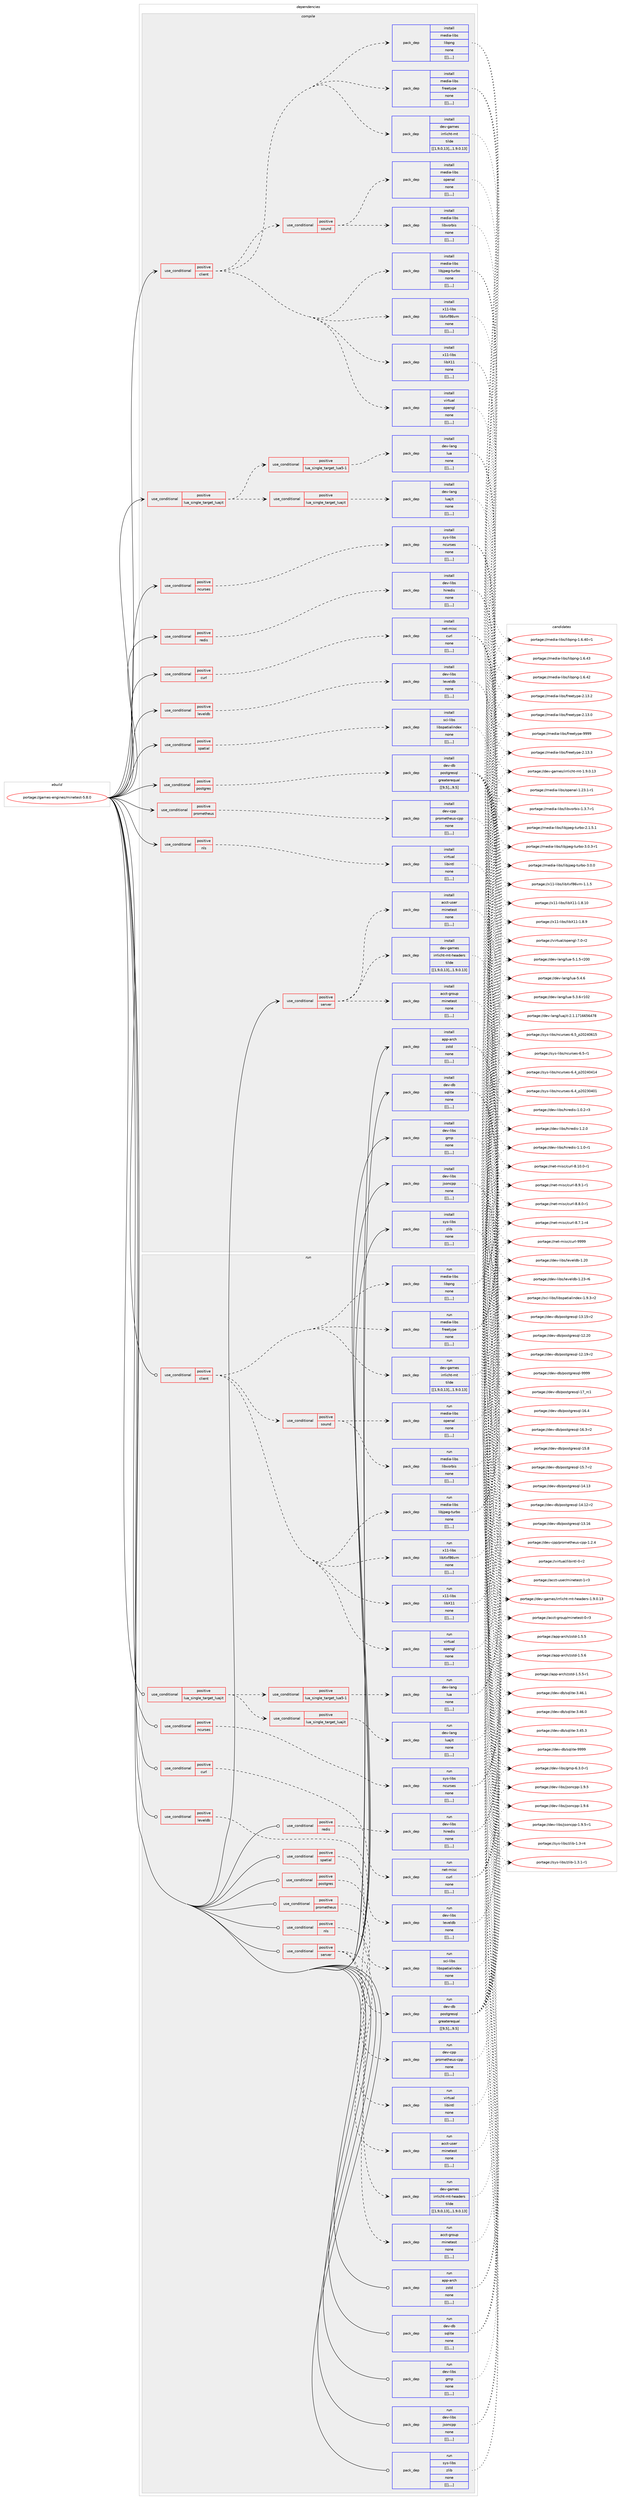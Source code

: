 digraph prolog {

# *************
# Graph options
# *************

newrank=true;
concentrate=true;
compound=true;
graph [rankdir=LR,fontname=Helvetica,fontsize=10,ranksep=1.5];#, ranksep=2.5, nodesep=0.2];
edge  [arrowhead=vee];
node  [fontname=Helvetica,fontsize=10];

# **********
# The ebuild
# **********

subgraph cluster_leftcol {
color=gray;
label=<<i>ebuild</i>>;
id [label="portage://games-engines/minetest-5.8.0", color=red, width=4, href="../games-engines/minetest-5.8.0.svg"];
}

# ****************
# The dependencies
# ****************

subgraph cluster_midcol {
color=gray;
label=<<i>dependencies</i>>;
subgraph cluster_compile {
fillcolor="#eeeeee";
style=filled;
label=<<i>compile</i>>;
subgraph cond65579 {
dependency232912 [label=<<TABLE BORDER="0" CELLBORDER="1" CELLSPACING="0" CELLPADDING="4"><TR><TD ROWSPAN="3" CELLPADDING="10">use_conditional</TD></TR><TR><TD>positive</TD></TR><TR><TD>client</TD></TR></TABLE>>, shape=none, color=red];
subgraph pack165848 {
dependency232913 [label=<<TABLE BORDER="0" CELLBORDER="1" CELLSPACING="0" CELLPADDING="4" WIDTH="220"><TR><TD ROWSPAN="6" CELLPADDING="30">pack_dep</TD></TR><TR><TD WIDTH="110">install</TD></TR><TR><TD>dev-games</TD></TR><TR><TD>irrlicht-mt</TD></TR><TR><TD>tilde</TD></TR><TR><TD>[[1,9,0,13],,,1.9.0.13]</TD></TR></TABLE>>, shape=none, color=blue];
}
dependency232912:e -> dependency232913:w [weight=20,style="dashed",arrowhead="vee"];
subgraph pack165849 {
dependency232914 [label=<<TABLE BORDER="0" CELLBORDER="1" CELLSPACING="0" CELLPADDING="4" WIDTH="220"><TR><TD ROWSPAN="6" CELLPADDING="30">pack_dep</TD></TR><TR><TD WIDTH="110">install</TD></TR><TR><TD>media-libs</TD></TR><TR><TD>freetype</TD></TR><TR><TD>none</TD></TR><TR><TD>[[],,,,]</TD></TR></TABLE>>, shape=none, color=blue];
}
dependency232912:e -> dependency232914:w [weight=20,style="dashed",arrowhead="vee"];
subgraph pack165850 {
dependency232915 [label=<<TABLE BORDER="0" CELLBORDER="1" CELLSPACING="0" CELLPADDING="4" WIDTH="220"><TR><TD ROWSPAN="6" CELLPADDING="30">pack_dep</TD></TR><TR><TD WIDTH="110">install</TD></TR><TR><TD>media-libs</TD></TR><TR><TD>libpng</TD></TR><TR><TD>none</TD></TR><TR><TD>[[],,,,]</TD></TR></TABLE>>, shape=none, color=blue];
}
dependency232912:e -> dependency232915:w [weight=20,style="dashed",arrowhead="vee"];
subgraph pack165851 {
dependency232916 [label=<<TABLE BORDER="0" CELLBORDER="1" CELLSPACING="0" CELLPADDING="4" WIDTH="220"><TR><TD ROWSPAN="6" CELLPADDING="30">pack_dep</TD></TR><TR><TD WIDTH="110">install</TD></TR><TR><TD>media-libs</TD></TR><TR><TD>libjpeg-turbo</TD></TR><TR><TD>none</TD></TR><TR><TD>[[],,,,]</TD></TR></TABLE>>, shape=none, color=blue];
}
dependency232912:e -> dependency232916:w [weight=20,style="dashed",arrowhead="vee"];
subgraph pack165852 {
dependency232917 [label=<<TABLE BORDER="0" CELLBORDER="1" CELLSPACING="0" CELLPADDING="4" WIDTH="220"><TR><TD ROWSPAN="6" CELLPADDING="30">pack_dep</TD></TR><TR><TD WIDTH="110">install</TD></TR><TR><TD>virtual</TD></TR><TR><TD>opengl</TD></TR><TR><TD>none</TD></TR><TR><TD>[[],,,,]</TD></TR></TABLE>>, shape=none, color=blue];
}
dependency232912:e -> dependency232917:w [weight=20,style="dashed",arrowhead="vee"];
subgraph pack165853 {
dependency232918 [label=<<TABLE BORDER="0" CELLBORDER="1" CELLSPACING="0" CELLPADDING="4" WIDTH="220"><TR><TD ROWSPAN="6" CELLPADDING="30">pack_dep</TD></TR><TR><TD WIDTH="110">install</TD></TR><TR><TD>x11-libs</TD></TR><TR><TD>libX11</TD></TR><TR><TD>none</TD></TR><TR><TD>[[],,,,]</TD></TR></TABLE>>, shape=none, color=blue];
}
dependency232912:e -> dependency232918:w [weight=20,style="dashed",arrowhead="vee"];
subgraph pack165854 {
dependency232919 [label=<<TABLE BORDER="0" CELLBORDER="1" CELLSPACING="0" CELLPADDING="4" WIDTH="220"><TR><TD ROWSPAN="6" CELLPADDING="30">pack_dep</TD></TR><TR><TD WIDTH="110">install</TD></TR><TR><TD>x11-libs</TD></TR><TR><TD>libXxf86vm</TD></TR><TR><TD>none</TD></TR><TR><TD>[[],,,,]</TD></TR></TABLE>>, shape=none, color=blue];
}
dependency232912:e -> dependency232919:w [weight=20,style="dashed",arrowhead="vee"];
subgraph cond65580 {
dependency232920 [label=<<TABLE BORDER="0" CELLBORDER="1" CELLSPACING="0" CELLPADDING="4"><TR><TD ROWSPAN="3" CELLPADDING="10">use_conditional</TD></TR><TR><TD>positive</TD></TR><TR><TD>sound</TD></TR></TABLE>>, shape=none, color=red];
subgraph pack165855 {
dependency232921 [label=<<TABLE BORDER="0" CELLBORDER="1" CELLSPACING="0" CELLPADDING="4" WIDTH="220"><TR><TD ROWSPAN="6" CELLPADDING="30">pack_dep</TD></TR><TR><TD WIDTH="110">install</TD></TR><TR><TD>media-libs</TD></TR><TR><TD>libvorbis</TD></TR><TR><TD>none</TD></TR><TR><TD>[[],,,,]</TD></TR></TABLE>>, shape=none, color=blue];
}
dependency232920:e -> dependency232921:w [weight=20,style="dashed",arrowhead="vee"];
subgraph pack165856 {
dependency232922 [label=<<TABLE BORDER="0" CELLBORDER="1" CELLSPACING="0" CELLPADDING="4" WIDTH="220"><TR><TD ROWSPAN="6" CELLPADDING="30">pack_dep</TD></TR><TR><TD WIDTH="110">install</TD></TR><TR><TD>media-libs</TD></TR><TR><TD>openal</TD></TR><TR><TD>none</TD></TR><TR><TD>[[],,,,]</TD></TR></TABLE>>, shape=none, color=blue];
}
dependency232920:e -> dependency232922:w [weight=20,style="dashed",arrowhead="vee"];
}
dependency232912:e -> dependency232920:w [weight=20,style="dashed",arrowhead="vee"];
}
id:e -> dependency232912:w [weight=20,style="solid",arrowhead="vee"];
subgraph cond65581 {
dependency232923 [label=<<TABLE BORDER="0" CELLBORDER="1" CELLSPACING="0" CELLPADDING="4"><TR><TD ROWSPAN="3" CELLPADDING="10">use_conditional</TD></TR><TR><TD>positive</TD></TR><TR><TD>curl</TD></TR></TABLE>>, shape=none, color=red];
subgraph pack165857 {
dependency232924 [label=<<TABLE BORDER="0" CELLBORDER="1" CELLSPACING="0" CELLPADDING="4" WIDTH="220"><TR><TD ROWSPAN="6" CELLPADDING="30">pack_dep</TD></TR><TR><TD WIDTH="110">install</TD></TR><TR><TD>net-misc</TD></TR><TR><TD>curl</TD></TR><TR><TD>none</TD></TR><TR><TD>[[],,,,]</TD></TR></TABLE>>, shape=none, color=blue];
}
dependency232923:e -> dependency232924:w [weight=20,style="dashed",arrowhead="vee"];
}
id:e -> dependency232923:w [weight=20,style="solid",arrowhead="vee"];
subgraph cond65582 {
dependency232925 [label=<<TABLE BORDER="0" CELLBORDER="1" CELLSPACING="0" CELLPADDING="4"><TR><TD ROWSPAN="3" CELLPADDING="10">use_conditional</TD></TR><TR><TD>positive</TD></TR><TR><TD>leveldb</TD></TR></TABLE>>, shape=none, color=red];
subgraph pack165858 {
dependency232926 [label=<<TABLE BORDER="0" CELLBORDER="1" CELLSPACING="0" CELLPADDING="4" WIDTH="220"><TR><TD ROWSPAN="6" CELLPADDING="30">pack_dep</TD></TR><TR><TD WIDTH="110">install</TD></TR><TR><TD>dev-libs</TD></TR><TR><TD>leveldb</TD></TR><TR><TD>none</TD></TR><TR><TD>[[],,,,]</TD></TR></TABLE>>, shape=none, color=blue];
}
dependency232925:e -> dependency232926:w [weight=20,style="dashed",arrowhead="vee"];
}
id:e -> dependency232925:w [weight=20,style="solid",arrowhead="vee"];
subgraph cond65583 {
dependency232927 [label=<<TABLE BORDER="0" CELLBORDER="1" CELLSPACING="0" CELLPADDING="4"><TR><TD ROWSPAN="3" CELLPADDING="10">use_conditional</TD></TR><TR><TD>positive</TD></TR><TR><TD>lua_single_target_luajit</TD></TR></TABLE>>, shape=none, color=red];
subgraph cond65584 {
dependency232928 [label=<<TABLE BORDER="0" CELLBORDER="1" CELLSPACING="0" CELLPADDING="4"><TR><TD ROWSPAN="3" CELLPADDING="10">use_conditional</TD></TR><TR><TD>positive</TD></TR><TR><TD>lua_single_target_luajit</TD></TR></TABLE>>, shape=none, color=red];
subgraph pack165859 {
dependency232929 [label=<<TABLE BORDER="0" CELLBORDER="1" CELLSPACING="0" CELLPADDING="4" WIDTH="220"><TR><TD ROWSPAN="6" CELLPADDING="30">pack_dep</TD></TR><TR><TD WIDTH="110">install</TD></TR><TR><TD>dev-lang</TD></TR><TR><TD>luajit</TD></TR><TR><TD>none</TD></TR><TR><TD>[[],,,,]</TD></TR></TABLE>>, shape=none, color=blue];
}
dependency232928:e -> dependency232929:w [weight=20,style="dashed",arrowhead="vee"];
}
dependency232927:e -> dependency232928:w [weight=20,style="dashed",arrowhead="vee"];
subgraph cond65585 {
dependency232930 [label=<<TABLE BORDER="0" CELLBORDER="1" CELLSPACING="0" CELLPADDING="4"><TR><TD ROWSPAN="3" CELLPADDING="10">use_conditional</TD></TR><TR><TD>positive</TD></TR><TR><TD>lua_single_target_lua5-1</TD></TR></TABLE>>, shape=none, color=red];
subgraph pack165860 {
dependency232931 [label=<<TABLE BORDER="0" CELLBORDER="1" CELLSPACING="0" CELLPADDING="4" WIDTH="220"><TR><TD ROWSPAN="6" CELLPADDING="30">pack_dep</TD></TR><TR><TD WIDTH="110">install</TD></TR><TR><TD>dev-lang</TD></TR><TR><TD>lua</TD></TR><TR><TD>none</TD></TR><TR><TD>[[],,,,]</TD></TR></TABLE>>, shape=none, color=blue];
}
dependency232930:e -> dependency232931:w [weight=20,style="dashed",arrowhead="vee"];
}
dependency232927:e -> dependency232930:w [weight=20,style="dashed",arrowhead="vee"];
}
id:e -> dependency232927:w [weight=20,style="solid",arrowhead="vee"];
subgraph cond65586 {
dependency232932 [label=<<TABLE BORDER="0" CELLBORDER="1" CELLSPACING="0" CELLPADDING="4"><TR><TD ROWSPAN="3" CELLPADDING="10">use_conditional</TD></TR><TR><TD>positive</TD></TR><TR><TD>ncurses</TD></TR></TABLE>>, shape=none, color=red];
subgraph pack165861 {
dependency232933 [label=<<TABLE BORDER="0" CELLBORDER="1" CELLSPACING="0" CELLPADDING="4" WIDTH="220"><TR><TD ROWSPAN="6" CELLPADDING="30">pack_dep</TD></TR><TR><TD WIDTH="110">install</TD></TR><TR><TD>sys-libs</TD></TR><TR><TD>ncurses</TD></TR><TR><TD>none</TD></TR><TR><TD>[[],,,,]</TD></TR></TABLE>>, shape=none, color=blue];
}
dependency232932:e -> dependency232933:w [weight=20,style="dashed",arrowhead="vee"];
}
id:e -> dependency232932:w [weight=20,style="solid",arrowhead="vee"];
subgraph cond65587 {
dependency232934 [label=<<TABLE BORDER="0" CELLBORDER="1" CELLSPACING="0" CELLPADDING="4"><TR><TD ROWSPAN="3" CELLPADDING="10">use_conditional</TD></TR><TR><TD>positive</TD></TR><TR><TD>nls</TD></TR></TABLE>>, shape=none, color=red];
subgraph pack165862 {
dependency232935 [label=<<TABLE BORDER="0" CELLBORDER="1" CELLSPACING="0" CELLPADDING="4" WIDTH="220"><TR><TD ROWSPAN="6" CELLPADDING="30">pack_dep</TD></TR><TR><TD WIDTH="110">install</TD></TR><TR><TD>virtual</TD></TR><TR><TD>libintl</TD></TR><TR><TD>none</TD></TR><TR><TD>[[],,,,]</TD></TR></TABLE>>, shape=none, color=blue];
}
dependency232934:e -> dependency232935:w [weight=20,style="dashed",arrowhead="vee"];
}
id:e -> dependency232934:w [weight=20,style="solid",arrowhead="vee"];
subgraph cond65588 {
dependency232936 [label=<<TABLE BORDER="0" CELLBORDER="1" CELLSPACING="0" CELLPADDING="4"><TR><TD ROWSPAN="3" CELLPADDING="10">use_conditional</TD></TR><TR><TD>positive</TD></TR><TR><TD>postgres</TD></TR></TABLE>>, shape=none, color=red];
subgraph pack165863 {
dependency232937 [label=<<TABLE BORDER="0" CELLBORDER="1" CELLSPACING="0" CELLPADDING="4" WIDTH="220"><TR><TD ROWSPAN="6" CELLPADDING="30">pack_dep</TD></TR><TR><TD WIDTH="110">install</TD></TR><TR><TD>dev-db</TD></TR><TR><TD>postgresql</TD></TR><TR><TD>greaterequal</TD></TR><TR><TD>[[9,5],,,9.5]</TD></TR></TABLE>>, shape=none, color=blue];
}
dependency232936:e -> dependency232937:w [weight=20,style="dashed",arrowhead="vee"];
}
id:e -> dependency232936:w [weight=20,style="solid",arrowhead="vee"];
subgraph cond65589 {
dependency232938 [label=<<TABLE BORDER="0" CELLBORDER="1" CELLSPACING="0" CELLPADDING="4"><TR><TD ROWSPAN="3" CELLPADDING="10">use_conditional</TD></TR><TR><TD>positive</TD></TR><TR><TD>prometheus</TD></TR></TABLE>>, shape=none, color=red];
subgraph pack165864 {
dependency232939 [label=<<TABLE BORDER="0" CELLBORDER="1" CELLSPACING="0" CELLPADDING="4" WIDTH="220"><TR><TD ROWSPAN="6" CELLPADDING="30">pack_dep</TD></TR><TR><TD WIDTH="110">install</TD></TR><TR><TD>dev-cpp</TD></TR><TR><TD>prometheus-cpp</TD></TR><TR><TD>none</TD></TR><TR><TD>[[],,,,]</TD></TR></TABLE>>, shape=none, color=blue];
}
dependency232938:e -> dependency232939:w [weight=20,style="dashed",arrowhead="vee"];
}
id:e -> dependency232938:w [weight=20,style="solid",arrowhead="vee"];
subgraph cond65590 {
dependency232940 [label=<<TABLE BORDER="0" CELLBORDER="1" CELLSPACING="0" CELLPADDING="4"><TR><TD ROWSPAN="3" CELLPADDING="10">use_conditional</TD></TR><TR><TD>positive</TD></TR><TR><TD>redis</TD></TR></TABLE>>, shape=none, color=red];
subgraph pack165865 {
dependency232941 [label=<<TABLE BORDER="0" CELLBORDER="1" CELLSPACING="0" CELLPADDING="4" WIDTH="220"><TR><TD ROWSPAN="6" CELLPADDING="30">pack_dep</TD></TR><TR><TD WIDTH="110">install</TD></TR><TR><TD>dev-libs</TD></TR><TR><TD>hiredis</TD></TR><TR><TD>none</TD></TR><TR><TD>[[],,,,]</TD></TR></TABLE>>, shape=none, color=blue];
}
dependency232940:e -> dependency232941:w [weight=20,style="dashed",arrowhead="vee"];
}
id:e -> dependency232940:w [weight=20,style="solid",arrowhead="vee"];
subgraph cond65591 {
dependency232942 [label=<<TABLE BORDER="0" CELLBORDER="1" CELLSPACING="0" CELLPADDING="4"><TR><TD ROWSPAN="3" CELLPADDING="10">use_conditional</TD></TR><TR><TD>positive</TD></TR><TR><TD>server</TD></TR></TABLE>>, shape=none, color=red];
subgraph pack165866 {
dependency232943 [label=<<TABLE BORDER="0" CELLBORDER="1" CELLSPACING="0" CELLPADDING="4" WIDTH="220"><TR><TD ROWSPAN="6" CELLPADDING="30">pack_dep</TD></TR><TR><TD WIDTH="110">install</TD></TR><TR><TD>acct-group</TD></TR><TR><TD>minetest</TD></TR><TR><TD>none</TD></TR><TR><TD>[[],,,,]</TD></TR></TABLE>>, shape=none, color=blue];
}
dependency232942:e -> dependency232943:w [weight=20,style="dashed",arrowhead="vee"];
subgraph pack165867 {
dependency232944 [label=<<TABLE BORDER="0" CELLBORDER="1" CELLSPACING="0" CELLPADDING="4" WIDTH="220"><TR><TD ROWSPAN="6" CELLPADDING="30">pack_dep</TD></TR><TR><TD WIDTH="110">install</TD></TR><TR><TD>acct-user</TD></TR><TR><TD>minetest</TD></TR><TR><TD>none</TD></TR><TR><TD>[[],,,,]</TD></TR></TABLE>>, shape=none, color=blue];
}
dependency232942:e -> dependency232944:w [weight=20,style="dashed",arrowhead="vee"];
subgraph pack165868 {
dependency232945 [label=<<TABLE BORDER="0" CELLBORDER="1" CELLSPACING="0" CELLPADDING="4" WIDTH="220"><TR><TD ROWSPAN="6" CELLPADDING="30">pack_dep</TD></TR><TR><TD WIDTH="110">install</TD></TR><TR><TD>dev-games</TD></TR><TR><TD>irrlicht-mt-headers</TD></TR><TR><TD>tilde</TD></TR><TR><TD>[[1,9,0,13],,,1.9.0.13]</TD></TR></TABLE>>, shape=none, color=blue];
}
dependency232942:e -> dependency232945:w [weight=20,style="dashed",arrowhead="vee"];
}
id:e -> dependency232942:w [weight=20,style="solid",arrowhead="vee"];
subgraph cond65592 {
dependency232946 [label=<<TABLE BORDER="0" CELLBORDER="1" CELLSPACING="0" CELLPADDING="4"><TR><TD ROWSPAN="3" CELLPADDING="10">use_conditional</TD></TR><TR><TD>positive</TD></TR><TR><TD>spatial</TD></TR></TABLE>>, shape=none, color=red];
subgraph pack165869 {
dependency232947 [label=<<TABLE BORDER="0" CELLBORDER="1" CELLSPACING="0" CELLPADDING="4" WIDTH="220"><TR><TD ROWSPAN="6" CELLPADDING="30">pack_dep</TD></TR><TR><TD WIDTH="110">install</TD></TR><TR><TD>sci-libs</TD></TR><TR><TD>libspatialindex</TD></TR><TR><TD>none</TD></TR><TR><TD>[[],,,,]</TD></TR></TABLE>>, shape=none, color=blue];
}
dependency232946:e -> dependency232947:w [weight=20,style="dashed",arrowhead="vee"];
}
id:e -> dependency232946:w [weight=20,style="solid",arrowhead="vee"];
subgraph pack165870 {
dependency232948 [label=<<TABLE BORDER="0" CELLBORDER="1" CELLSPACING="0" CELLPADDING="4" WIDTH="220"><TR><TD ROWSPAN="6" CELLPADDING="30">pack_dep</TD></TR><TR><TD WIDTH="110">install</TD></TR><TR><TD>app-arch</TD></TR><TR><TD>zstd</TD></TR><TR><TD>none</TD></TR><TR><TD>[[],,,,]</TD></TR></TABLE>>, shape=none, color=blue];
}
id:e -> dependency232948:w [weight=20,style="solid",arrowhead="vee"];
subgraph pack165871 {
dependency232949 [label=<<TABLE BORDER="0" CELLBORDER="1" CELLSPACING="0" CELLPADDING="4" WIDTH="220"><TR><TD ROWSPAN="6" CELLPADDING="30">pack_dep</TD></TR><TR><TD WIDTH="110">install</TD></TR><TR><TD>dev-db</TD></TR><TR><TD>sqlite</TD></TR><TR><TD>none</TD></TR><TR><TD>[[],,,,]</TD></TR></TABLE>>, shape=none, color=blue];
}
id:e -> dependency232949:w [weight=20,style="solid",arrowhead="vee"];
subgraph pack165872 {
dependency232950 [label=<<TABLE BORDER="0" CELLBORDER="1" CELLSPACING="0" CELLPADDING="4" WIDTH="220"><TR><TD ROWSPAN="6" CELLPADDING="30">pack_dep</TD></TR><TR><TD WIDTH="110">install</TD></TR><TR><TD>dev-libs</TD></TR><TR><TD>gmp</TD></TR><TR><TD>none</TD></TR><TR><TD>[[],,,,]</TD></TR></TABLE>>, shape=none, color=blue];
}
id:e -> dependency232950:w [weight=20,style="solid",arrowhead="vee"];
subgraph pack165873 {
dependency232951 [label=<<TABLE BORDER="0" CELLBORDER="1" CELLSPACING="0" CELLPADDING="4" WIDTH="220"><TR><TD ROWSPAN="6" CELLPADDING="30">pack_dep</TD></TR><TR><TD WIDTH="110">install</TD></TR><TR><TD>dev-libs</TD></TR><TR><TD>jsoncpp</TD></TR><TR><TD>none</TD></TR><TR><TD>[[],,,,]</TD></TR></TABLE>>, shape=none, color=blue];
}
id:e -> dependency232951:w [weight=20,style="solid",arrowhead="vee"];
subgraph pack165874 {
dependency232952 [label=<<TABLE BORDER="0" CELLBORDER="1" CELLSPACING="0" CELLPADDING="4" WIDTH="220"><TR><TD ROWSPAN="6" CELLPADDING="30">pack_dep</TD></TR><TR><TD WIDTH="110">install</TD></TR><TR><TD>sys-libs</TD></TR><TR><TD>zlib</TD></TR><TR><TD>none</TD></TR><TR><TD>[[],,,,]</TD></TR></TABLE>>, shape=none, color=blue];
}
id:e -> dependency232952:w [weight=20,style="solid",arrowhead="vee"];
}
subgraph cluster_compileandrun {
fillcolor="#eeeeee";
style=filled;
label=<<i>compile and run</i>>;
}
subgraph cluster_run {
fillcolor="#eeeeee";
style=filled;
label=<<i>run</i>>;
subgraph cond65593 {
dependency232953 [label=<<TABLE BORDER="0" CELLBORDER="1" CELLSPACING="0" CELLPADDING="4"><TR><TD ROWSPAN="3" CELLPADDING="10">use_conditional</TD></TR><TR><TD>positive</TD></TR><TR><TD>client</TD></TR></TABLE>>, shape=none, color=red];
subgraph pack165875 {
dependency232954 [label=<<TABLE BORDER="0" CELLBORDER="1" CELLSPACING="0" CELLPADDING="4" WIDTH="220"><TR><TD ROWSPAN="6" CELLPADDING="30">pack_dep</TD></TR><TR><TD WIDTH="110">run</TD></TR><TR><TD>dev-games</TD></TR><TR><TD>irrlicht-mt</TD></TR><TR><TD>tilde</TD></TR><TR><TD>[[1,9,0,13],,,1.9.0.13]</TD></TR></TABLE>>, shape=none, color=blue];
}
dependency232953:e -> dependency232954:w [weight=20,style="dashed",arrowhead="vee"];
subgraph pack165876 {
dependency232955 [label=<<TABLE BORDER="0" CELLBORDER="1" CELLSPACING="0" CELLPADDING="4" WIDTH="220"><TR><TD ROWSPAN="6" CELLPADDING="30">pack_dep</TD></TR><TR><TD WIDTH="110">run</TD></TR><TR><TD>media-libs</TD></TR><TR><TD>freetype</TD></TR><TR><TD>none</TD></TR><TR><TD>[[],,,,]</TD></TR></TABLE>>, shape=none, color=blue];
}
dependency232953:e -> dependency232955:w [weight=20,style="dashed",arrowhead="vee"];
subgraph pack165877 {
dependency232956 [label=<<TABLE BORDER="0" CELLBORDER="1" CELLSPACING="0" CELLPADDING="4" WIDTH="220"><TR><TD ROWSPAN="6" CELLPADDING="30">pack_dep</TD></TR><TR><TD WIDTH="110">run</TD></TR><TR><TD>media-libs</TD></TR><TR><TD>libpng</TD></TR><TR><TD>none</TD></TR><TR><TD>[[],,,,]</TD></TR></TABLE>>, shape=none, color=blue];
}
dependency232953:e -> dependency232956:w [weight=20,style="dashed",arrowhead="vee"];
subgraph pack165878 {
dependency232957 [label=<<TABLE BORDER="0" CELLBORDER="1" CELLSPACING="0" CELLPADDING="4" WIDTH="220"><TR><TD ROWSPAN="6" CELLPADDING="30">pack_dep</TD></TR><TR><TD WIDTH="110">run</TD></TR><TR><TD>media-libs</TD></TR><TR><TD>libjpeg-turbo</TD></TR><TR><TD>none</TD></TR><TR><TD>[[],,,,]</TD></TR></TABLE>>, shape=none, color=blue];
}
dependency232953:e -> dependency232957:w [weight=20,style="dashed",arrowhead="vee"];
subgraph pack165879 {
dependency232958 [label=<<TABLE BORDER="0" CELLBORDER="1" CELLSPACING="0" CELLPADDING="4" WIDTH="220"><TR><TD ROWSPAN="6" CELLPADDING="30">pack_dep</TD></TR><TR><TD WIDTH="110">run</TD></TR><TR><TD>virtual</TD></TR><TR><TD>opengl</TD></TR><TR><TD>none</TD></TR><TR><TD>[[],,,,]</TD></TR></TABLE>>, shape=none, color=blue];
}
dependency232953:e -> dependency232958:w [weight=20,style="dashed",arrowhead="vee"];
subgraph pack165880 {
dependency232959 [label=<<TABLE BORDER="0" CELLBORDER="1" CELLSPACING="0" CELLPADDING="4" WIDTH="220"><TR><TD ROWSPAN="6" CELLPADDING="30">pack_dep</TD></TR><TR><TD WIDTH="110">run</TD></TR><TR><TD>x11-libs</TD></TR><TR><TD>libX11</TD></TR><TR><TD>none</TD></TR><TR><TD>[[],,,,]</TD></TR></TABLE>>, shape=none, color=blue];
}
dependency232953:e -> dependency232959:w [weight=20,style="dashed",arrowhead="vee"];
subgraph pack165881 {
dependency232960 [label=<<TABLE BORDER="0" CELLBORDER="1" CELLSPACING="0" CELLPADDING="4" WIDTH="220"><TR><TD ROWSPAN="6" CELLPADDING="30">pack_dep</TD></TR><TR><TD WIDTH="110">run</TD></TR><TR><TD>x11-libs</TD></TR><TR><TD>libXxf86vm</TD></TR><TR><TD>none</TD></TR><TR><TD>[[],,,,]</TD></TR></TABLE>>, shape=none, color=blue];
}
dependency232953:e -> dependency232960:w [weight=20,style="dashed",arrowhead="vee"];
subgraph cond65594 {
dependency232961 [label=<<TABLE BORDER="0" CELLBORDER="1" CELLSPACING="0" CELLPADDING="4"><TR><TD ROWSPAN="3" CELLPADDING="10">use_conditional</TD></TR><TR><TD>positive</TD></TR><TR><TD>sound</TD></TR></TABLE>>, shape=none, color=red];
subgraph pack165882 {
dependency232962 [label=<<TABLE BORDER="0" CELLBORDER="1" CELLSPACING="0" CELLPADDING="4" WIDTH="220"><TR><TD ROWSPAN="6" CELLPADDING="30">pack_dep</TD></TR><TR><TD WIDTH="110">run</TD></TR><TR><TD>media-libs</TD></TR><TR><TD>libvorbis</TD></TR><TR><TD>none</TD></TR><TR><TD>[[],,,,]</TD></TR></TABLE>>, shape=none, color=blue];
}
dependency232961:e -> dependency232962:w [weight=20,style="dashed",arrowhead="vee"];
subgraph pack165883 {
dependency232963 [label=<<TABLE BORDER="0" CELLBORDER="1" CELLSPACING="0" CELLPADDING="4" WIDTH="220"><TR><TD ROWSPAN="6" CELLPADDING="30">pack_dep</TD></TR><TR><TD WIDTH="110">run</TD></TR><TR><TD>media-libs</TD></TR><TR><TD>openal</TD></TR><TR><TD>none</TD></TR><TR><TD>[[],,,,]</TD></TR></TABLE>>, shape=none, color=blue];
}
dependency232961:e -> dependency232963:w [weight=20,style="dashed",arrowhead="vee"];
}
dependency232953:e -> dependency232961:w [weight=20,style="dashed",arrowhead="vee"];
}
id:e -> dependency232953:w [weight=20,style="solid",arrowhead="odot"];
subgraph cond65595 {
dependency232964 [label=<<TABLE BORDER="0" CELLBORDER="1" CELLSPACING="0" CELLPADDING="4"><TR><TD ROWSPAN="3" CELLPADDING="10">use_conditional</TD></TR><TR><TD>positive</TD></TR><TR><TD>curl</TD></TR></TABLE>>, shape=none, color=red];
subgraph pack165884 {
dependency232965 [label=<<TABLE BORDER="0" CELLBORDER="1" CELLSPACING="0" CELLPADDING="4" WIDTH="220"><TR><TD ROWSPAN="6" CELLPADDING="30">pack_dep</TD></TR><TR><TD WIDTH="110">run</TD></TR><TR><TD>net-misc</TD></TR><TR><TD>curl</TD></TR><TR><TD>none</TD></TR><TR><TD>[[],,,,]</TD></TR></TABLE>>, shape=none, color=blue];
}
dependency232964:e -> dependency232965:w [weight=20,style="dashed",arrowhead="vee"];
}
id:e -> dependency232964:w [weight=20,style="solid",arrowhead="odot"];
subgraph cond65596 {
dependency232966 [label=<<TABLE BORDER="0" CELLBORDER="1" CELLSPACING="0" CELLPADDING="4"><TR><TD ROWSPAN="3" CELLPADDING="10">use_conditional</TD></TR><TR><TD>positive</TD></TR><TR><TD>leveldb</TD></TR></TABLE>>, shape=none, color=red];
subgraph pack165885 {
dependency232967 [label=<<TABLE BORDER="0" CELLBORDER="1" CELLSPACING="0" CELLPADDING="4" WIDTH="220"><TR><TD ROWSPAN="6" CELLPADDING="30">pack_dep</TD></TR><TR><TD WIDTH="110">run</TD></TR><TR><TD>dev-libs</TD></TR><TR><TD>leveldb</TD></TR><TR><TD>none</TD></TR><TR><TD>[[],,,,]</TD></TR></TABLE>>, shape=none, color=blue];
}
dependency232966:e -> dependency232967:w [weight=20,style="dashed",arrowhead="vee"];
}
id:e -> dependency232966:w [weight=20,style="solid",arrowhead="odot"];
subgraph cond65597 {
dependency232968 [label=<<TABLE BORDER="0" CELLBORDER="1" CELLSPACING="0" CELLPADDING="4"><TR><TD ROWSPAN="3" CELLPADDING="10">use_conditional</TD></TR><TR><TD>positive</TD></TR><TR><TD>lua_single_target_luajit</TD></TR></TABLE>>, shape=none, color=red];
subgraph cond65598 {
dependency232969 [label=<<TABLE BORDER="0" CELLBORDER="1" CELLSPACING="0" CELLPADDING="4"><TR><TD ROWSPAN="3" CELLPADDING="10">use_conditional</TD></TR><TR><TD>positive</TD></TR><TR><TD>lua_single_target_luajit</TD></TR></TABLE>>, shape=none, color=red];
subgraph pack165886 {
dependency232970 [label=<<TABLE BORDER="0" CELLBORDER="1" CELLSPACING="0" CELLPADDING="4" WIDTH="220"><TR><TD ROWSPAN="6" CELLPADDING="30">pack_dep</TD></TR><TR><TD WIDTH="110">run</TD></TR><TR><TD>dev-lang</TD></TR><TR><TD>luajit</TD></TR><TR><TD>none</TD></TR><TR><TD>[[],,,,]</TD></TR></TABLE>>, shape=none, color=blue];
}
dependency232969:e -> dependency232970:w [weight=20,style="dashed",arrowhead="vee"];
}
dependency232968:e -> dependency232969:w [weight=20,style="dashed",arrowhead="vee"];
subgraph cond65599 {
dependency232971 [label=<<TABLE BORDER="0" CELLBORDER="1" CELLSPACING="0" CELLPADDING="4"><TR><TD ROWSPAN="3" CELLPADDING="10">use_conditional</TD></TR><TR><TD>positive</TD></TR><TR><TD>lua_single_target_lua5-1</TD></TR></TABLE>>, shape=none, color=red];
subgraph pack165887 {
dependency232972 [label=<<TABLE BORDER="0" CELLBORDER="1" CELLSPACING="0" CELLPADDING="4" WIDTH="220"><TR><TD ROWSPAN="6" CELLPADDING="30">pack_dep</TD></TR><TR><TD WIDTH="110">run</TD></TR><TR><TD>dev-lang</TD></TR><TR><TD>lua</TD></TR><TR><TD>none</TD></TR><TR><TD>[[],,,,]</TD></TR></TABLE>>, shape=none, color=blue];
}
dependency232971:e -> dependency232972:w [weight=20,style="dashed",arrowhead="vee"];
}
dependency232968:e -> dependency232971:w [weight=20,style="dashed",arrowhead="vee"];
}
id:e -> dependency232968:w [weight=20,style="solid",arrowhead="odot"];
subgraph cond65600 {
dependency232973 [label=<<TABLE BORDER="0" CELLBORDER="1" CELLSPACING="0" CELLPADDING="4"><TR><TD ROWSPAN="3" CELLPADDING="10">use_conditional</TD></TR><TR><TD>positive</TD></TR><TR><TD>ncurses</TD></TR></TABLE>>, shape=none, color=red];
subgraph pack165888 {
dependency232974 [label=<<TABLE BORDER="0" CELLBORDER="1" CELLSPACING="0" CELLPADDING="4" WIDTH="220"><TR><TD ROWSPAN="6" CELLPADDING="30">pack_dep</TD></TR><TR><TD WIDTH="110">run</TD></TR><TR><TD>sys-libs</TD></TR><TR><TD>ncurses</TD></TR><TR><TD>none</TD></TR><TR><TD>[[],,,,]</TD></TR></TABLE>>, shape=none, color=blue];
}
dependency232973:e -> dependency232974:w [weight=20,style="dashed",arrowhead="vee"];
}
id:e -> dependency232973:w [weight=20,style="solid",arrowhead="odot"];
subgraph cond65601 {
dependency232975 [label=<<TABLE BORDER="0" CELLBORDER="1" CELLSPACING="0" CELLPADDING="4"><TR><TD ROWSPAN="3" CELLPADDING="10">use_conditional</TD></TR><TR><TD>positive</TD></TR><TR><TD>nls</TD></TR></TABLE>>, shape=none, color=red];
subgraph pack165889 {
dependency232976 [label=<<TABLE BORDER="0" CELLBORDER="1" CELLSPACING="0" CELLPADDING="4" WIDTH="220"><TR><TD ROWSPAN="6" CELLPADDING="30">pack_dep</TD></TR><TR><TD WIDTH="110">run</TD></TR><TR><TD>virtual</TD></TR><TR><TD>libintl</TD></TR><TR><TD>none</TD></TR><TR><TD>[[],,,,]</TD></TR></TABLE>>, shape=none, color=blue];
}
dependency232975:e -> dependency232976:w [weight=20,style="dashed",arrowhead="vee"];
}
id:e -> dependency232975:w [weight=20,style="solid",arrowhead="odot"];
subgraph cond65602 {
dependency232977 [label=<<TABLE BORDER="0" CELLBORDER="1" CELLSPACING="0" CELLPADDING="4"><TR><TD ROWSPAN="3" CELLPADDING="10">use_conditional</TD></TR><TR><TD>positive</TD></TR><TR><TD>postgres</TD></TR></TABLE>>, shape=none, color=red];
subgraph pack165890 {
dependency232978 [label=<<TABLE BORDER="0" CELLBORDER="1" CELLSPACING="0" CELLPADDING="4" WIDTH="220"><TR><TD ROWSPAN="6" CELLPADDING="30">pack_dep</TD></TR><TR><TD WIDTH="110">run</TD></TR><TR><TD>dev-db</TD></TR><TR><TD>postgresql</TD></TR><TR><TD>greaterequal</TD></TR><TR><TD>[[9,5],,,9.5]</TD></TR></TABLE>>, shape=none, color=blue];
}
dependency232977:e -> dependency232978:w [weight=20,style="dashed",arrowhead="vee"];
}
id:e -> dependency232977:w [weight=20,style="solid",arrowhead="odot"];
subgraph cond65603 {
dependency232979 [label=<<TABLE BORDER="0" CELLBORDER="1" CELLSPACING="0" CELLPADDING="4"><TR><TD ROWSPAN="3" CELLPADDING="10">use_conditional</TD></TR><TR><TD>positive</TD></TR><TR><TD>prometheus</TD></TR></TABLE>>, shape=none, color=red];
subgraph pack165891 {
dependency232980 [label=<<TABLE BORDER="0" CELLBORDER="1" CELLSPACING="0" CELLPADDING="4" WIDTH="220"><TR><TD ROWSPAN="6" CELLPADDING="30">pack_dep</TD></TR><TR><TD WIDTH="110">run</TD></TR><TR><TD>dev-cpp</TD></TR><TR><TD>prometheus-cpp</TD></TR><TR><TD>none</TD></TR><TR><TD>[[],,,,]</TD></TR></TABLE>>, shape=none, color=blue];
}
dependency232979:e -> dependency232980:w [weight=20,style="dashed",arrowhead="vee"];
}
id:e -> dependency232979:w [weight=20,style="solid",arrowhead="odot"];
subgraph cond65604 {
dependency232981 [label=<<TABLE BORDER="0" CELLBORDER="1" CELLSPACING="0" CELLPADDING="4"><TR><TD ROWSPAN="3" CELLPADDING="10">use_conditional</TD></TR><TR><TD>positive</TD></TR><TR><TD>redis</TD></TR></TABLE>>, shape=none, color=red];
subgraph pack165892 {
dependency232982 [label=<<TABLE BORDER="0" CELLBORDER="1" CELLSPACING="0" CELLPADDING="4" WIDTH="220"><TR><TD ROWSPAN="6" CELLPADDING="30">pack_dep</TD></TR><TR><TD WIDTH="110">run</TD></TR><TR><TD>dev-libs</TD></TR><TR><TD>hiredis</TD></TR><TR><TD>none</TD></TR><TR><TD>[[],,,,]</TD></TR></TABLE>>, shape=none, color=blue];
}
dependency232981:e -> dependency232982:w [weight=20,style="dashed",arrowhead="vee"];
}
id:e -> dependency232981:w [weight=20,style="solid",arrowhead="odot"];
subgraph cond65605 {
dependency232983 [label=<<TABLE BORDER="0" CELLBORDER="1" CELLSPACING="0" CELLPADDING="4"><TR><TD ROWSPAN="3" CELLPADDING="10">use_conditional</TD></TR><TR><TD>positive</TD></TR><TR><TD>server</TD></TR></TABLE>>, shape=none, color=red];
subgraph pack165893 {
dependency232984 [label=<<TABLE BORDER="0" CELLBORDER="1" CELLSPACING="0" CELLPADDING="4" WIDTH="220"><TR><TD ROWSPAN="6" CELLPADDING="30">pack_dep</TD></TR><TR><TD WIDTH="110">run</TD></TR><TR><TD>acct-group</TD></TR><TR><TD>minetest</TD></TR><TR><TD>none</TD></TR><TR><TD>[[],,,,]</TD></TR></TABLE>>, shape=none, color=blue];
}
dependency232983:e -> dependency232984:w [weight=20,style="dashed",arrowhead="vee"];
subgraph pack165894 {
dependency232985 [label=<<TABLE BORDER="0" CELLBORDER="1" CELLSPACING="0" CELLPADDING="4" WIDTH="220"><TR><TD ROWSPAN="6" CELLPADDING="30">pack_dep</TD></TR><TR><TD WIDTH="110">run</TD></TR><TR><TD>acct-user</TD></TR><TR><TD>minetest</TD></TR><TR><TD>none</TD></TR><TR><TD>[[],,,,]</TD></TR></TABLE>>, shape=none, color=blue];
}
dependency232983:e -> dependency232985:w [weight=20,style="dashed",arrowhead="vee"];
subgraph pack165895 {
dependency232986 [label=<<TABLE BORDER="0" CELLBORDER="1" CELLSPACING="0" CELLPADDING="4" WIDTH="220"><TR><TD ROWSPAN="6" CELLPADDING="30">pack_dep</TD></TR><TR><TD WIDTH="110">run</TD></TR><TR><TD>dev-games</TD></TR><TR><TD>irrlicht-mt-headers</TD></TR><TR><TD>tilde</TD></TR><TR><TD>[[1,9,0,13],,,1.9.0.13]</TD></TR></TABLE>>, shape=none, color=blue];
}
dependency232983:e -> dependency232986:w [weight=20,style="dashed",arrowhead="vee"];
}
id:e -> dependency232983:w [weight=20,style="solid",arrowhead="odot"];
subgraph cond65606 {
dependency232987 [label=<<TABLE BORDER="0" CELLBORDER="1" CELLSPACING="0" CELLPADDING="4"><TR><TD ROWSPAN="3" CELLPADDING="10">use_conditional</TD></TR><TR><TD>positive</TD></TR><TR><TD>spatial</TD></TR></TABLE>>, shape=none, color=red];
subgraph pack165896 {
dependency232988 [label=<<TABLE BORDER="0" CELLBORDER="1" CELLSPACING="0" CELLPADDING="4" WIDTH="220"><TR><TD ROWSPAN="6" CELLPADDING="30">pack_dep</TD></TR><TR><TD WIDTH="110">run</TD></TR><TR><TD>sci-libs</TD></TR><TR><TD>libspatialindex</TD></TR><TR><TD>none</TD></TR><TR><TD>[[],,,,]</TD></TR></TABLE>>, shape=none, color=blue];
}
dependency232987:e -> dependency232988:w [weight=20,style="dashed",arrowhead="vee"];
}
id:e -> dependency232987:w [weight=20,style="solid",arrowhead="odot"];
subgraph pack165897 {
dependency232989 [label=<<TABLE BORDER="0" CELLBORDER="1" CELLSPACING="0" CELLPADDING="4" WIDTH="220"><TR><TD ROWSPAN="6" CELLPADDING="30">pack_dep</TD></TR><TR><TD WIDTH="110">run</TD></TR><TR><TD>app-arch</TD></TR><TR><TD>zstd</TD></TR><TR><TD>none</TD></TR><TR><TD>[[],,,,]</TD></TR></TABLE>>, shape=none, color=blue];
}
id:e -> dependency232989:w [weight=20,style="solid",arrowhead="odot"];
subgraph pack165898 {
dependency232990 [label=<<TABLE BORDER="0" CELLBORDER="1" CELLSPACING="0" CELLPADDING="4" WIDTH="220"><TR><TD ROWSPAN="6" CELLPADDING="30">pack_dep</TD></TR><TR><TD WIDTH="110">run</TD></TR><TR><TD>dev-db</TD></TR><TR><TD>sqlite</TD></TR><TR><TD>none</TD></TR><TR><TD>[[],,,,]</TD></TR></TABLE>>, shape=none, color=blue];
}
id:e -> dependency232990:w [weight=20,style="solid",arrowhead="odot"];
subgraph pack165899 {
dependency232991 [label=<<TABLE BORDER="0" CELLBORDER="1" CELLSPACING="0" CELLPADDING="4" WIDTH="220"><TR><TD ROWSPAN="6" CELLPADDING="30">pack_dep</TD></TR><TR><TD WIDTH="110">run</TD></TR><TR><TD>dev-libs</TD></TR><TR><TD>gmp</TD></TR><TR><TD>none</TD></TR><TR><TD>[[],,,,]</TD></TR></TABLE>>, shape=none, color=blue];
}
id:e -> dependency232991:w [weight=20,style="solid",arrowhead="odot"];
subgraph pack165900 {
dependency232992 [label=<<TABLE BORDER="0" CELLBORDER="1" CELLSPACING="0" CELLPADDING="4" WIDTH="220"><TR><TD ROWSPAN="6" CELLPADDING="30">pack_dep</TD></TR><TR><TD WIDTH="110">run</TD></TR><TR><TD>dev-libs</TD></TR><TR><TD>jsoncpp</TD></TR><TR><TD>none</TD></TR><TR><TD>[[],,,,]</TD></TR></TABLE>>, shape=none, color=blue];
}
id:e -> dependency232992:w [weight=20,style="solid",arrowhead="odot"];
subgraph pack165901 {
dependency232993 [label=<<TABLE BORDER="0" CELLBORDER="1" CELLSPACING="0" CELLPADDING="4" WIDTH="220"><TR><TD ROWSPAN="6" CELLPADDING="30">pack_dep</TD></TR><TR><TD WIDTH="110">run</TD></TR><TR><TD>sys-libs</TD></TR><TR><TD>zlib</TD></TR><TR><TD>none</TD></TR><TR><TD>[[],,,,]</TD></TR></TABLE>>, shape=none, color=blue];
}
id:e -> dependency232993:w [weight=20,style="solid",arrowhead="odot"];
}
}

# **************
# The candidates
# **************

subgraph cluster_choices {
rank=same;
color=gray;
label=<<i>candidates</i>>;

subgraph choice165848 {
color=black;
nodesep=1;
choice1001011184510397109101115471051141141081059910411645109116454946574648464951 [label="portage://dev-games/irrlicht-mt-1.9.0.13", color=red, width=4,href="../dev-games/irrlicht-mt-1.9.0.13.svg"];
dependency232913:e -> choice1001011184510397109101115471051141141081059910411645109116454946574648464951:w [style=dotted,weight="100"];
}
subgraph choice165849 {
color=black;
nodesep=1;
choice109101100105974510810598115471021141011011161211121014557575757 [label="portage://media-libs/freetype-9999", color=red, width=4,href="../media-libs/freetype-9999.svg"];
choice1091011001059745108105981154710211410110111612111210145504649514651 [label="portage://media-libs/freetype-2.13.3", color=red, width=4,href="../media-libs/freetype-2.13.3.svg"];
choice1091011001059745108105981154710211410110111612111210145504649514650 [label="portage://media-libs/freetype-2.13.2", color=red, width=4,href="../media-libs/freetype-2.13.2.svg"];
choice1091011001059745108105981154710211410110111612111210145504649514648 [label="portage://media-libs/freetype-2.13.0", color=red, width=4,href="../media-libs/freetype-2.13.0.svg"];
dependency232914:e -> choice109101100105974510810598115471021141011011161211121014557575757:w [style=dotted,weight="100"];
dependency232914:e -> choice1091011001059745108105981154710211410110111612111210145504649514651:w [style=dotted,weight="100"];
dependency232914:e -> choice1091011001059745108105981154710211410110111612111210145504649514650:w [style=dotted,weight="100"];
dependency232914:e -> choice1091011001059745108105981154710211410110111612111210145504649514648:w [style=dotted,weight="100"];
}
subgraph choice165850 {
color=black;
nodesep=1;
choice109101100105974510810598115471081059811211010345494654465251 [label="portage://media-libs/libpng-1.6.43", color=red, width=4,href="../media-libs/libpng-1.6.43.svg"];
choice109101100105974510810598115471081059811211010345494654465250 [label="portage://media-libs/libpng-1.6.42", color=red, width=4,href="../media-libs/libpng-1.6.42.svg"];
choice1091011001059745108105981154710810598112110103454946544652484511449 [label="portage://media-libs/libpng-1.6.40-r1", color=red, width=4,href="../media-libs/libpng-1.6.40-r1.svg"];
dependency232915:e -> choice109101100105974510810598115471081059811211010345494654465251:w [style=dotted,weight="100"];
dependency232915:e -> choice109101100105974510810598115471081059811211010345494654465250:w [style=dotted,weight="100"];
dependency232915:e -> choice1091011001059745108105981154710810598112110103454946544652484511449:w [style=dotted,weight="100"];
}
subgraph choice165851 {
color=black;
nodesep=1;
choice109101100105974510810598115471081059810611210110345116117114981114551464846514511449 [label="portage://media-libs/libjpeg-turbo-3.0.3-r1", color=red, width=4,href="../media-libs/libjpeg-turbo-3.0.3-r1.svg"];
choice10910110010597451081059811547108105981061121011034511611711498111455146484648 [label="portage://media-libs/libjpeg-turbo-3.0.0", color=red, width=4,href="../media-libs/libjpeg-turbo-3.0.0.svg"];
choice109101100105974510810598115471081059810611210110345116117114981114550464946534649 [label="portage://media-libs/libjpeg-turbo-2.1.5.1", color=red, width=4,href="../media-libs/libjpeg-turbo-2.1.5.1.svg"];
dependency232916:e -> choice109101100105974510810598115471081059810611210110345116117114981114551464846514511449:w [style=dotted,weight="100"];
dependency232916:e -> choice10910110010597451081059811547108105981061121011034511611711498111455146484648:w [style=dotted,weight="100"];
dependency232916:e -> choice109101100105974510810598115471081059810611210110345116117114981114550464946534649:w [style=dotted,weight="100"];
}
subgraph choice165852 {
color=black;
nodesep=1;
choice1181051141161179710847111112101110103108455546484511450 [label="portage://virtual/opengl-7.0-r2", color=red, width=4,href="../virtual/opengl-7.0-r2.svg"];
dependency232917:e -> choice1181051141161179710847111112101110103108455546484511450:w [style=dotted,weight="100"];
}
subgraph choice165853 {
color=black;
nodesep=1;
choice12049494510810598115471081059888494945494656464948 [label="portage://x11-libs/libX11-1.8.10", color=red, width=4,href="../x11-libs/libX11-1.8.10.svg"];
choice120494945108105981154710810598884949454946564657 [label="portage://x11-libs/libX11-1.8.9", color=red, width=4,href="../x11-libs/libX11-1.8.9.svg"];
dependency232918:e -> choice12049494510810598115471081059888494945494656464948:w [style=dotted,weight="100"];
dependency232918:e -> choice120494945108105981154710810598884949454946564657:w [style=dotted,weight="100"];
}
subgraph choice165854 {
color=black;
nodesep=1;
choice120494945108105981154710810598881201025654118109454946494653 [label="portage://x11-libs/libXxf86vm-1.1.5", color=red, width=4,href="../x11-libs/libXxf86vm-1.1.5.svg"];
dependency232919:e -> choice120494945108105981154710810598881201025654118109454946494653:w [style=dotted,weight="100"];
}
subgraph choice165855 {
color=black;
nodesep=1;
choice1091011001059745108105981154710810598118111114981051154549465146554511449 [label="portage://media-libs/libvorbis-1.3.7-r1", color=red, width=4,href="../media-libs/libvorbis-1.3.7-r1.svg"];
dependency232921:e -> choice1091011001059745108105981154710810598118111114981051154549465146554511449:w [style=dotted,weight="100"];
}
subgraph choice165856 {
color=black;
nodesep=1;
choice1091011001059745108105981154711111210111097108454946505146494511449 [label="portage://media-libs/openal-1.23.1-r1", color=red, width=4,href="../media-libs/openal-1.23.1-r1.svg"];
dependency232922:e -> choice1091011001059745108105981154711111210111097108454946505146494511449:w [style=dotted,weight="100"];
}
subgraph choice165857 {
color=black;
nodesep=1;
choice110101116451091051159947991171141084557575757 [label="portage://net-misc/curl-9999", color=red, width=4,href="../net-misc/curl-9999.svg"];
choice11010111645109105115994799117114108455646494846484511449 [label="portage://net-misc/curl-8.10.0-r1", color=red, width=4,href="../net-misc/curl-8.10.0-r1.svg"];
choice110101116451091051159947991171141084556465746494511449 [label="portage://net-misc/curl-8.9.1-r1", color=red, width=4,href="../net-misc/curl-8.9.1-r1.svg"];
choice110101116451091051159947991171141084556465646484511449 [label="portage://net-misc/curl-8.8.0-r1", color=red, width=4,href="../net-misc/curl-8.8.0-r1.svg"];
choice110101116451091051159947991171141084556465546494511452 [label="portage://net-misc/curl-8.7.1-r4", color=red, width=4,href="../net-misc/curl-8.7.1-r4.svg"];
dependency232924:e -> choice110101116451091051159947991171141084557575757:w [style=dotted,weight="100"];
dependency232924:e -> choice11010111645109105115994799117114108455646494846484511449:w [style=dotted,weight="100"];
dependency232924:e -> choice110101116451091051159947991171141084556465746494511449:w [style=dotted,weight="100"];
dependency232924:e -> choice110101116451091051159947991171141084556465646484511449:w [style=dotted,weight="100"];
dependency232924:e -> choice110101116451091051159947991171141084556465546494511452:w [style=dotted,weight="100"];
}
subgraph choice165858 {
color=black;
nodesep=1;
choice1001011184510810598115471081011181011081009845494650514511454 [label="portage://dev-libs/leveldb-1.23-r6", color=red, width=4,href="../dev-libs/leveldb-1.23-r6.svg"];
choice100101118451081059811547108101118101108100984549465048 [label="portage://dev-libs/leveldb-1.20", color=red, width=4,href="../dev-libs/leveldb-1.20.svg"];
dependency232926:e -> choice1001011184510810598115471081011181011081009845494650514511454:w [style=dotted,weight="100"];
dependency232926:e -> choice100101118451081059811547108101118101108100984549465048:w [style=dotted,weight="100"];
}
subgraph choice165859 {
color=black;
nodesep=1;
choice10010111845108971101034710811797106105116455046494649554954545354525556 [label="portage://dev-lang/luajit-2.1.1716656478", color=red, width=4,href="../dev-lang/luajit-2.1.1716656478.svg"];
dependency232929:e -> choice10010111845108971101034710811797106105116455046494649554954545354525556:w [style=dotted,weight="100"];
}
subgraph choice165860 {
color=black;
nodesep=1;
choice10010111845108971101034710811797455346524654 [label="portage://dev-lang/lua-5.4.6", color=red, width=4,href="../dev-lang/lua-5.4.6.svg"];
choice1001011184510897110103471081179745534651465445114494850 [label="portage://dev-lang/lua-5.3.6-r102", color=red, width=4,href="../dev-lang/lua-5.3.6-r102.svg"];
choice1001011184510897110103471081179745534649465345114504848 [label="portage://dev-lang/lua-5.1.5-r200", color=red, width=4,href="../dev-lang/lua-5.1.5-r200.svg"];
dependency232931:e -> choice10010111845108971101034710811797455346524654:w [style=dotted,weight="100"];
dependency232931:e -> choice1001011184510897110103471081179745534651465445114494850:w [style=dotted,weight="100"];
dependency232931:e -> choice1001011184510897110103471081179745534649465345114504848:w [style=dotted,weight="100"];
}
subgraph choice165861 {
color=black;
nodesep=1;
choice1151211154510810598115471109911711411510111545544653951125048505248544953 [label="portage://sys-libs/ncurses-6.5_p20240615", color=red, width=4,href="../sys-libs/ncurses-6.5_p20240615.svg"];
choice11512111545108105981154711099117114115101115455446534511449 [label="portage://sys-libs/ncurses-6.5-r1", color=red, width=4,href="../sys-libs/ncurses-6.5-r1.svg"];
choice1151211154510810598115471109911711411510111545544652951125048505248524952 [label="portage://sys-libs/ncurses-6.4_p20240414", color=red, width=4,href="../sys-libs/ncurses-6.4_p20240414.svg"];
choice1151211154510810598115471109911711411510111545544652951125048505148524849 [label="portage://sys-libs/ncurses-6.4_p20230401", color=red, width=4,href="../sys-libs/ncurses-6.4_p20230401.svg"];
dependency232933:e -> choice1151211154510810598115471109911711411510111545544653951125048505248544953:w [style=dotted,weight="100"];
dependency232933:e -> choice11512111545108105981154711099117114115101115455446534511449:w [style=dotted,weight="100"];
dependency232933:e -> choice1151211154510810598115471109911711411510111545544652951125048505248524952:w [style=dotted,weight="100"];
dependency232933:e -> choice1151211154510810598115471109911711411510111545544652951125048505148524849:w [style=dotted,weight="100"];
}
subgraph choice165862 {
color=black;
nodesep=1;
choice11810511411611797108471081059810511011610845484511450 [label="portage://virtual/libintl-0-r2", color=red, width=4,href="../virtual/libintl-0-r2.svg"];
dependency232935:e -> choice11810511411611797108471081059810511011610845484511450:w [style=dotted,weight="100"];
}
subgraph choice165863 {
color=black;
nodesep=1;
choice1001011184510098471121111151161031141011151131084557575757 [label="portage://dev-db/postgresql-9999", color=red, width=4,href="../dev-db/postgresql-9999.svg"];
choice100101118451009847112111115116103114101115113108454955951149949 [label="portage://dev-db/postgresql-17_rc1", color=red, width=4,href="../dev-db/postgresql-17_rc1.svg"];
choice1001011184510098471121111151161031141011151131084549544652 [label="portage://dev-db/postgresql-16.4", color=red, width=4,href="../dev-db/postgresql-16.4.svg"];
choice10010111845100984711211111511610311410111511310845495446514511450 [label="portage://dev-db/postgresql-16.3-r2", color=red, width=4,href="../dev-db/postgresql-16.3-r2.svg"];
choice1001011184510098471121111151161031141011151131084549534656 [label="portage://dev-db/postgresql-15.8", color=red, width=4,href="../dev-db/postgresql-15.8.svg"];
choice10010111845100984711211111511610311410111511310845495346554511450 [label="portage://dev-db/postgresql-15.7-r2", color=red, width=4,href="../dev-db/postgresql-15.7-r2.svg"];
choice100101118451009847112111115116103114101115113108454952464951 [label="portage://dev-db/postgresql-14.13", color=red, width=4,href="../dev-db/postgresql-14.13.svg"];
choice1001011184510098471121111151161031141011151131084549524649504511450 [label="portage://dev-db/postgresql-14.12-r2", color=red, width=4,href="../dev-db/postgresql-14.12-r2.svg"];
choice100101118451009847112111115116103114101115113108454951464954 [label="portage://dev-db/postgresql-13.16", color=red, width=4,href="../dev-db/postgresql-13.16.svg"];
choice1001011184510098471121111151161031141011151131084549514649534511450 [label="portage://dev-db/postgresql-13.15-r2", color=red, width=4,href="../dev-db/postgresql-13.15-r2.svg"];
choice100101118451009847112111115116103114101115113108454950465048 [label="portage://dev-db/postgresql-12.20", color=red, width=4,href="../dev-db/postgresql-12.20.svg"];
choice1001011184510098471121111151161031141011151131084549504649574511450 [label="portage://dev-db/postgresql-12.19-r2", color=red, width=4,href="../dev-db/postgresql-12.19-r2.svg"];
dependency232937:e -> choice1001011184510098471121111151161031141011151131084557575757:w [style=dotted,weight="100"];
dependency232937:e -> choice100101118451009847112111115116103114101115113108454955951149949:w [style=dotted,weight="100"];
dependency232937:e -> choice1001011184510098471121111151161031141011151131084549544652:w [style=dotted,weight="100"];
dependency232937:e -> choice10010111845100984711211111511610311410111511310845495446514511450:w [style=dotted,weight="100"];
dependency232937:e -> choice1001011184510098471121111151161031141011151131084549534656:w [style=dotted,weight="100"];
dependency232937:e -> choice10010111845100984711211111511610311410111511310845495346554511450:w [style=dotted,weight="100"];
dependency232937:e -> choice100101118451009847112111115116103114101115113108454952464951:w [style=dotted,weight="100"];
dependency232937:e -> choice1001011184510098471121111151161031141011151131084549524649504511450:w [style=dotted,weight="100"];
dependency232937:e -> choice100101118451009847112111115116103114101115113108454951464954:w [style=dotted,weight="100"];
dependency232937:e -> choice1001011184510098471121111151161031141011151131084549514649534511450:w [style=dotted,weight="100"];
dependency232937:e -> choice100101118451009847112111115116103114101115113108454950465048:w [style=dotted,weight="100"];
dependency232937:e -> choice1001011184510098471121111151161031141011151131084549504649574511450:w [style=dotted,weight="100"];
}
subgraph choice165864 {
color=black;
nodesep=1;
choice1001011184599112112471121141111091011161041011171154599112112454946504652 [label="portage://dev-cpp/prometheus-cpp-1.2.4", color=red, width=4,href="../dev-cpp/prometheus-cpp-1.2.4.svg"];
dependency232939:e -> choice1001011184599112112471121141111091011161041011171154599112112454946504652:w [style=dotted,weight="100"];
}
subgraph choice165865 {
color=black;
nodesep=1;
choice100101118451081059811547104105114101100105115454946504648 [label="portage://dev-libs/hiredis-1.2.0", color=red, width=4,href="../dev-libs/hiredis-1.2.0.svg"];
choice1001011184510810598115471041051141011001051154549464946484511449 [label="portage://dev-libs/hiredis-1.1.0-r1", color=red, width=4,href="../dev-libs/hiredis-1.1.0-r1.svg"];
choice1001011184510810598115471041051141011001051154549464846504511451 [label="portage://dev-libs/hiredis-1.0.2-r3", color=red, width=4,href="../dev-libs/hiredis-1.0.2-r3.svg"];
dependency232941:e -> choice100101118451081059811547104105114101100105115454946504648:w [style=dotted,weight="100"];
dependency232941:e -> choice1001011184510810598115471041051141011001051154549464946484511449:w [style=dotted,weight="100"];
dependency232941:e -> choice1001011184510810598115471041051141011001051154549464846504511451:w [style=dotted,weight="100"];
}
subgraph choice165866 {
color=black;
nodesep=1;
choice979999116451031141111171124710910511010111610111511645484511451 [label="portage://acct-group/minetest-0-r3", color=red, width=4,href="../acct-group/minetest-0-r3.svg"];
dependency232943:e -> choice979999116451031141111171124710910511010111610111511645484511451:w [style=dotted,weight="100"];
}
subgraph choice165867 {
color=black;
nodesep=1;
choice979999116451171151011144710910511010111610111511645494511451 [label="portage://acct-user/minetest-1-r3", color=red, width=4,href="../acct-user/minetest-1-r3.svg"];
dependency232944:e -> choice979999116451171151011144710910511010111610111511645494511451:w [style=dotted,weight="100"];
}
subgraph choice165868 {
color=black;
nodesep=1;
choice10010111845103971091011154710511411410810599104116451091164510410197100101114115454946574648464951 [label="portage://dev-games/irrlicht-mt-headers-1.9.0.13", color=red, width=4,href="../dev-games/irrlicht-mt-headers-1.9.0.13.svg"];
dependency232945:e -> choice10010111845103971091011154710511411410810599104116451091164510410197100101114115454946574648464951:w [style=dotted,weight="100"];
}
subgraph choice165869 {
color=black;
nodesep=1;
choice115991054510810598115471081059811511297116105971081051101001011204549465746514511450 [label="portage://sci-libs/libspatialindex-1.9.3-r2", color=red, width=4,href="../sci-libs/libspatialindex-1.9.3-r2.svg"];
dependency232947:e -> choice115991054510810598115471081059811511297116105971081051101001011204549465746514511450:w [style=dotted,weight="100"];
}
subgraph choice165870 {
color=black;
nodesep=1;
choice9711211245971149910447122115116100454946534654 [label="portage://app-arch/zstd-1.5.6", color=red, width=4,href="../app-arch/zstd-1.5.6.svg"];
choice97112112459711499104471221151161004549465346534511449 [label="portage://app-arch/zstd-1.5.5-r1", color=red, width=4,href="../app-arch/zstd-1.5.5-r1.svg"];
choice9711211245971149910447122115116100454946534653 [label="portage://app-arch/zstd-1.5.5", color=red, width=4,href="../app-arch/zstd-1.5.5.svg"];
dependency232948:e -> choice9711211245971149910447122115116100454946534654:w [style=dotted,weight="100"];
dependency232948:e -> choice97112112459711499104471221151161004549465346534511449:w [style=dotted,weight="100"];
dependency232948:e -> choice9711211245971149910447122115116100454946534653:w [style=dotted,weight="100"];
}
subgraph choice165871 {
color=black;
nodesep=1;
choice1001011184510098471151131081051161014557575757 [label="portage://dev-db/sqlite-9999", color=red, width=4,href="../dev-db/sqlite-9999.svg"];
choice10010111845100984711511310810511610145514652544649 [label="portage://dev-db/sqlite-3.46.1", color=red, width=4,href="../dev-db/sqlite-3.46.1.svg"];
choice10010111845100984711511310810511610145514652544648 [label="portage://dev-db/sqlite-3.46.0", color=red, width=4,href="../dev-db/sqlite-3.46.0.svg"];
choice10010111845100984711511310810511610145514652534651 [label="portage://dev-db/sqlite-3.45.3", color=red, width=4,href="../dev-db/sqlite-3.45.3.svg"];
dependency232949:e -> choice1001011184510098471151131081051161014557575757:w [style=dotted,weight="100"];
dependency232949:e -> choice10010111845100984711511310810511610145514652544649:w [style=dotted,weight="100"];
dependency232949:e -> choice10010111845100984711511310810511610145514652544648:w [style=dotted,weight="100"];
dependency232949:e -> choice10010111845100984711511310810511610145514652534651:w [style=dotted,weight="100"];
}
subgraph choice165872 {
color=black;
nodesep=1;
choice1001011184510810598115471031091124554465146484511449 [label="portage://dev-libs/gmp-6.3.0-r1", color=red, width=4,href="../dev-libs/gmp-6.3.0-r1.svg"];
dependency232950:e -> choice1001011184510810598115471031091124554465146484511449:w [style=dotted,weight="100"];
}
subgraph choice165873 {
color=black;
nodesep=1;
choice10010111845108105981154710611511111099112112454946574654 [label="portage://dev-libs/jsoncpp-1.9.6", color=red, width=4,href="../dev-libs/jsoncpp-1.9.6.svg"];
choice100101118451081059811547106115111110991121124549465746534511449 [label="portage://dev-libs/jsoncpp-1.9.5-r1", color=red, width=4,href="../dev-libs/jsoncpp-1.9.5-r1.svg"];
choice10010111845108105981154710611511111099112112454946574653 [label="portage://dev-libs/jsoncpp-1.9.5", color=red, width=4,href="../dev-libs/jsoncpp-1.9.5.svg"];
dependency232951:e -> choice10010111845108105981154710611511111099112112454946574654:w [style=dotted,weight="100"];
dependency232951:e -> choice100101118451081059811547106115111110991121124549465746534511449:w [style=dotted,weight="100"];
dependency232951:e -> choice10010111845108105981154710611511111099112112454946574653:w [style=dotted,weight="100"];
}
subgraph choice165874 {
color=black;
nodesep=1;
choice115121115451081059811547122108105984549465146494511449 [label="portage://sys-libs/zlib-1.3.1-r1", color=red, width=4,href="../sys-libs/zlib-1.3.1-r1.svg"];
choice11512111545108105981154712210810598454946514511452 [label="portage://sys-libs/zlib-1.3-r4", color=red, width=4,href="../sys-libs/zlib-1.3-r4.svg"];
dependency232952:e -> choice115121115451081059811547122108105984549465146494511449:w [style=dotted,weight="100"];
dependency232952:e -> choice11512111545108105981154712210810598454946514511452:w [style=dotted,weight="100"];
}
subgraph choice165875 {
color=black;
nodesep=1;
choice1001011184510397109101115471051141141081059910411645109116454946574648464951 [label="portage://dev-games/irrlicht-mt-1.9.0.13", color=red, width=4,href="../dev-games/irrlicht-mt-1.9.0.13.svg"];
dependency232954:e -> choice1001011184510397109101115471051141141081059910411645109116454946574648464951:w [style=dotted,weight="100"];
}
subgraph choice165876 {
color=black;
nodesep=1;
choice109101100105974510810598115471021141011011161211121014557575757 [label="portage://media-libs/freetype-9999", color=red, width=4,href="../media-libs/freetype-9999.svg"];
choice1091011001059745108105981154710211410110111612111210145504649514651 [label="portage://media-libs/freetype-2.13.3", color=red, width=4,href="../media-libs/freetype-2.13.3.svg"];
choice1091011001059745108105981154710211410110111612111210145504649514650 [label="portage://media-libs/freetype-2.13.2", color=red, width=4,href="../media-libs/freetype-2.13.2.svg"];
choice1091011001059745108105981154710211410110111612111210145504649514648 [label="portage://media-libs/freetype-2.13.0", color=red, width=4,href="../media-libs/freetype-2.13.0.svg"];
dependency232955:e -> choice109101100105974510810598115471021141011011161211121014557575757:w [style=dotted,weight="100"];
dependency232955:e -> choice1091011001059745108105981154710211410110111612111210145504649514651:w [style=dotted,weight="100"];
dependency232955:e -> choice1091011001059745108105981154710211410110111612111210145504649514650:w [style=dotted,weight="100"];
dependency232955:e -> choice1091011001059745108105981154710211410110111612111210145504649514648:w [style=dotted,weight="100"];
}
subgraph choice165877 {
color=black;
nodesep=1;
choice109101100105974510810598115471081059811211010345494654465251 [label="portage://media-libs/libpng-1.6.43", color=red, width=4,href="../media-libs/libpng-1.6.43.svg"];
choice109101100105974510810598115471081059811211010345494654465250 [label="portage://media-libs/libpng-1.6.42", color=red, width=4,href="../media-libs/libpng-1.6.42.svg"];
choice1091011001059745108105981154710810598112110103454946544652484511449 [label="portage://media-libs/libpng-1.6.40-r1", color=red, width=4,href="../media-libs/libpng-1.6.40-r1.svg"];
dependency232956:e -> choice109101100105974510810598115471081059811211010345494654465251:w [style=dotted,weight="100"];
dependency232956:e -> choice109101100105974510810598115471081059811211010345494654465250:w [style=dotted,weight="100"];
dependency232956:e -> choice1091011001059745108105981154710810598112110103454946544652484511449:w [style=dotted,weight="100"];
}
subgraph choice165878 {
color=black;
nodesep=1;
choice109101100105974510810598115471081059810611210110345116117114981114551464846514511449 [label="portage://media-libs/libjpeg-turbo-3.0.3-r1", color=red, width=4,href="../media-libs/libjpeg-turbo-3.0.3-r1.svg"];
choice10910110010597451081059811547108105981061121011034511611711498111455146484648 [label="portage://media-libs/libjpeg-turbo-3.0.0", color=red, width=4,href="../media-libs/libjpeg-turbo-3.0.0.svg"];
choice109101100105974510810598115471081059810611210110345116117114981114550464946534649 [label="portage://media-libs/libjpeg-turbo-2.1.5.1", color=red, width=4,href="../media-libs/libjpeg-turbo-2.1.5.1.svg"];
dependency232957:e -> choice109101100105974510810598115471081059810611210110345116117114981114551464846514511449:w [style=dotted,weight="100"];
dependency232957:e -> choice10910110010597451081059811547108105981061121011034511611711498111455146484648:w [style=dotted,weight="100"];
dependency232957:e -> choice109101100105974510810598115471081059810611210110345116117114981114550464946534649:w [style=dotted,weight="100"];
}
subgraph choice165879 {
color=black;
nodesep=1;
choice1181051141161179710847111112101110103108455546484511450 [label="portage://virtual/opengl-7.0-r2", color=red, width=4,href="../virtual/opengl-7.0-r2.svg"];
dependency232958:e -> choice1181051141161179710847111112101110103108455546484511450:w [style=dotted,weight="100"];
}
subgraph choice165880 {
color=black;
nodesep=1;
choice12049494510810598115471081059888494945494656464948 [label="portage://x11-libs/libX11-1.8.10", color=red, width=4,href="../x11-libs/libX11-1.8.10.svg"];
choice120494945108105981154710810598884949454946564657 [label="portage://x11-libs/libX11-1.8.9", color=red, width=4,href="../x11-libs/libX11-1.8.9.svg"];
dependency232959:e -> choice12049494510810598115471081059888494945494656464948:w [style=dotted,weight="100"];
dependency232959:e -> choice120494945108105981154710810598884949454946564657:w [style=dotted,weight="100"];
}
subgraph choice165881 {
color=black;
nodesep=1;
choice120494945108105981154710810598881201025654118109454946494653 [label="portage://x11-libs/libXxf86vm-1.1.5", color=red, width=4,href="../x11-libs/libXxf86vm-1.1.5.svg"];
dependency232960:e -> choice120494945108105981154710810598881201025654118109454946494653:w [style=dotted,weight="100"];
}
subgraph choice165882 {
color=black;
nodesep=1;
choice1091011001059745108105981154710810598118111114981051154549465146554511449 [label="portage://media-libs/libvorbis-1.3.7-r1", color=red, width=4,href="../media-libs/libvorbis-1.3.7-r1.svg"];
dependency232962:e -> choice1091011001059745108105981154710810598118111114981051154549465146554511449:w [style=dotted,weight="100"];
}
subgraph choice165883 {
color=black;
nodesep=1;
choice1091011001059745108105981154711111210111097108454946505146494511449 [label="portage://media-libs/openal-1.23.1-r1", color=red, width=4,href="../media-libs/openal-1.23.1-r1.svg"];
dependency232963:e -> choice1091011001059745108105981154711111210111097108454946505146494511449:w [style=dotted,weight="100"];
}
subgraph choice165884 {
color=black;
nodesep=1;
choice110101116451091051159947991171141084557575757 [label="portage://net-misc/curl-9999", color=red, width=4,href="../net-misc/curl-9999.svg"];
choice11010111645109105115994799117114108455646494846484511449 [label="portage://net-misc/curl-8.10.0-r1", color=red, width=4,href="../net-misc/curl-8.10.0-r1.svg"];
choice110101116451091051159947991171141084556465746494511449 [label="portage://net-misc/curl-8.9.1-r1", color=red, width=4,href="../net-misc/curl-8.9.1-r1.svg"];
choice110101116451091051159947991171141084556465646484511449 [label="portage://net-misc/curl-8.8.0-r1", color=red, width=4,href="../net-misc/curl-8.8.0-r1.svg"];
choice110101116451091051159947991171141084556465546494511452 [label="portage://net-misc/curl-8.7.1-r4", color=red, width=4,href="../net-misc/curl-8.7.1-r4.svg"];
dependency232965:e -> choice110101116451091051159947991171141084557575757:w [style=dotted,weight="100"];
dependency232965:e -> choice11010111645109105115994799117114108455646494846484511449:w [style=dotted,weight="100"];
dependency232965:e -> choice110101116451091051159947991171141084556465746494511449:w [style=dotted,weight="100"];
dependency232965:e -> choice110101116451091051159947991171141084556465646484511449:w [style=dotted,weight="100"];
dependency232965:e -> choice110101116451091051159947991171141084556465546494511452:w [style=dotted,weight="100"];
}
subgraph choice165885 {
color=black;
nodesep=1;
choice1001011184510810598115471081011181011081009845494650514511454 [label="portage://dev-libs/leveldb-1.23-r6", color=red, width=4,href="../dev-libs/leveldb-1.23-r6.svg"];
choice100101118451081059811547108101118101108100984549465048 [label="portage://dev-libs/leveldb-1.20", color=red, width=4,href="../dev-libs/leveldb-1.20.svg"];
dependency232967:e -> choice1001011184510810598115471081011181011081009845494650514511454:w [style=dotted,weight="100"];
dependency232967:e -> choice100101118451081059811547108101118101108100984549465048:w [style=dotted,weight="100"];
}
subgraph choice165886 {
color=black;
nodesep=1;
choice10010111845108971101034710811797106105116455046494649554954545354525556 [label="portage://dev-lang/luajit-2.1.1716656478", color=red, width=4,href="../dev-lang/luajit-2.1.1716656478.svg"];
dependency232970:e -> choice10010111845108971101034710811797106105116455046494649554954545354525556:w [style=dotted,weight="100"];
}
subgraph choice165887 {
color=black;
nodesep=1;
choice10010111845108971101034710811797455346524654 [label="portage://dev-lang/lua-5.4.6", color=red, width=4,href="../dev-lang/lua-5.4.6.svg"];
choice1001011184510897110103471081179745534651465445114494850 [label="portage://dev-lang/lua-5.3.6-r102", color=red, width=4,href="../dev-lang/lua-5.3.6-r102.svg"];
choice1001011184510897110103471081179745534649465345114504848 [label="portage://dev-lang/lua-5.1.5-r200", color=red, width=4,href="../dev-lang/lua-5.1.5-r200.svg"];
dependency232972:e -> choice10010111845108971101034710811797455346524654:w [style=dotted,weight="100"];
dependency232972:e -> choice1001011184510897110103471081179745534651465445114494850:w [style=dotted,weight="100"];
dependency232972:e -> choice1001011184510897110103471081179745534649465345114504848:w [style=dotted,weight="100"];
}
subgraph choice165888 {
color=black;
nodesep=1;
choice1151211154510810598115471109911711411510111545544653951125048505248544953 [label="portage://sys-libs/ncurses-6.5_p20240615", color=red, width=4,href="../sys-libs/ncurses-6.5_p20240615.svg"];
choice11512111545108105981154711099117114115101115455446534511449 [label="portage://sys-libs/ncurses-6.5-r1", color=red, width=4,href="../sys-libs/ncurses-6.5-r1.svg"];
choice1151211154510810598115471109911711411510111545544652951125048505248524952 [label="portage://sys-libs/ncurses-6.4_p20240414", color=red, width=4,href="../sys-libs/ncurses-6.4_p20240414.svg"];
choice1151211154510810598115471109911711411510111545544652951125048505148524849 [label="portage://sys-libs/ncurses-6.4_p20230401", color=red, width=4,href="../sys-libs/ncurses-6.4_p20230401.svg"];
dependency232974:e -> choice1151211154510810598115471109911711411510111545544653951125048505248544953:w [style=dotted,weight="100"];
dependency232974:e -> choice11512111545108105981154711099117114115101115455446534511449:w [style=dotted,weight="100"];
dependency232974:e -> choice1151211154510810598115471109911711411510111545544652951125048505248524952:w [style=dotted,weight="100"];
dependency232974:e -> choice1151211154510810598115471109911711411510111545544652951125048505148524849:w [style=dotted,weight="100"];
}
subgraph choice165889 {
color=black;
nodesep=1;
choice11810511411611797108471081059810511011610845484511450 [label="portage://virtual/libintl-0-r2", color=red, width=4,href="../virtual/libintl-0-r2.svg"];
dependency232976:e -> choice11810511411611797108471081059810511011610845484511450:w [style=dotted,weight="100"];
}
subgraph choice165890 {
color=black;
nodesep=1;
choice1001011184510098471121111151161031141011151131084557575757 [label="portage://dev-db/postgresql-9999", color=red, width=4,href="../dev-db/postgresql-9999.svg"];
choice100101118451009847112111115116103114101115113108454955951149949 [label="portage://dev-db/postgresql-17_rc1", color=red, width=4,href="../dev-db/postgresql-17_rc1.svg"];
choice1001011184510098471121111151161031141011151131084549544652 [label="portage://dev-db/postgresql-16.4", color=red, width=4,href="../dev-db/postgresql-16.4.svg"];
choice10010111845100984711211111511610311410111511310845495446514511450 [label="portage://dev-db/postgresql-16.3-r2", color=red, width=4,href="../dev-db/postgresql-16.3-r2.svg"];
choice1001011184510098471121111151161031141011151131084549534656 [label="portage://dev-db/postgresql-15.8", color=red, width=4,href="../dev-db/postgresql-15.8.svg"];
choice10010111845100984711211111511610311410111511310845495346554511450 [label="portage://dev-db/postgresql-15.7-r2", color=red, width=4,href="../dev-db/postgresql-15.7-r2.svg"];
choice100101118451009847112111115116103114101115113108454952464951 [label="portage://dev-db/postgresql-14.13", color=red, width=4,href="../dev-db/postgresql-14.13.svg"];
choice1001011184510098471121111151161031141011151131084549524649504511450 [label="portage://dev-db/postgresql-14.12-r2", color=red, width=4,href="../dev-db/postgresql-14.12-r2.svg"];
choice100101118451009847112111115116103114101115113108454951464954 [label="portage://dev-db/postgresql-13.16", color=red, width=4,href="../dev-db/postgresql-13.16.svg"];
choice1001011184510098471121111151161031141011151131084549514649534511450 [label="portage://dev-db/postgresql-13.15-r2", color=red, width=4,href="../dev-db/postgresql-13.15-r2.svg"];
choice100101118451009847112111115116103114101115113108454950465048 [label="portage://dev-db/postgresql-12.20", color=red, width=4,href="../dev-db/postgresql-12.20.svg"];
choice1001011184510098471121111151161031141011151131084549504649574511450 [label="portage://dev-db/postgresql-12.19-r2", color=red, width=4,href="../dev-db/postgresql-12.19-r2.svg"];
dependency232978:e -> choice1001011184510098471121111151161031141011151131084557575757:w [style=dotted,weight="100"];
dependency232978:e -> choice100101118451009847112111115116103114101115113108454955951149949:w [style=dotted,weight="100"];
dependency232978:e -> choice1001011184510098471121111151161031141011151131084549544652:w [style=dotted,weight="100"];
dependency232978:e -> choice10010111845100984711211111511610311410111511310845495446514511450:w [style=dotted,weight="100"];
dependency232978:e -> choice1001011184510098471121111151161031141011151131084549534656:w [style=dotted,weight="100"];
dependency232978:e -> choice10010111845100984711211111511610311410111511310845495346554511450:w [style=dotted,weight="100"];
dependency232978:e -> choice100101118451009847112111115116103114101115113108454952464951:w [style=dotted,weight="100"];
dependency232978:e -> choice1001011184510098471121111151161031141011151131084549524649504511450:w [style=dotted,weight="100"];
dependency232978:e -> choice100101118451009847112111115116103114101115113108454951464954:w [style=dotted,weight="100"];
dependency232978:e -> choice1001011184510098471121111151161031141011151131084549514649534511450:w [style=dotted,weight="100"];
dependency232978:e -> choice100101118451009847112111115116103114101115113108454950465048:w [style=dotted,weight="100"];
dependency232978:e -> choice1001011184510098471121111151161031141011151131084549504649574511450:w [style=dotted,weight="100"];
}
subgraph choice165891 {
color=black;
nodesep=1;
choice1001011184599112112471121141111091011161041011171154599112112454946504652 [label="portage://dev-cpp/prometheus-cpp-1.2.4", color=red, width=4,href="../dev-cpp/prometheus-cpp-1.2.4.svg"];
dependency232980:e -> choice1001011184599112112471121141111091011161041011171154599112112454946504652:w [style=dotted,weight="100"];
}
subgraph choice165892 {
color=black;
nodesep=1;
choice100101118451081059811547104105114101100105115454946504648 [label="portage://dev-libs/hiredis-1.2.0", color=red, width=4,href="../dev-libs/hiredis-1.2.0.svg"];
choice1001011184510810598115471041051141011001051154549464946484511449 [label="portage://dev-libs/hiredis-1.1.0-r1", color=red, width=4,href="../dev-libs/hiredis-1.1.0-r1.svg"];
choice1001011184510810598115471041051141011001051154549464846504511451 [label="portage://dev-libs/hiredis-1.0.2-r3", color=red, width=4,href="../dev-libs/hiredis-1.0.2-r3.svg"];
dependency232982:e -> choice100101118451081059811547104105114101100105115454946504648:w [style=dotted,weight="100"];
dependency232982:e -> choice1001011184510810598115471041051141011001051154549464946484511449:w [style=dotted,weight="100"];
dependency232982:e -> choice1001011184510810598115471041051141011001051154549464846504511451:w [style=dotted,weight="100"];
}
subgraph choice165893 {
color=black;
nodesep=1;
choice979999116451031141111171124710910511010111610111511645484511451 [label="portage://acct-group/minetest-0-r3", color=red, width=4,href="../acct-group/minetest-0-r3.svg"];
dependency232984:e -> choice979999116451031141111171124710910511010111610111511645484511451:w [style=dotted,weight="100"];
}
subgraph choice165894 {
color=black;
nodesep=1;
choice979999116451171151011144710910511010111610111511645494511451 [label="portage://acct-user/minetest-1-r3", color=red, width=4,href="../acct-user/minetest-1-r3.svg"];
dependency232985:e -> choice979999116451171151011144710910511010111610111511645494511451:w [style=dotted,weight="100"];
}
subgraph choice165895 {
color=black;
nodesep=1;
choice10010111845103971091011154710511411410810599104116451091164510410197100101114115454946574648464951 [label="portage://dev-games/irrlicht-mt-headers-1.9.0.13", color=red, width=4,href="../dev-games/irrlicht-mt-headers-1.9.0.13.svg"];
dependency232986:e -> choice10010111845103971091011154710511411410810599104116451091164510410197100101114115454946574648464951:w [style=dotted,weight="100"];
}
subgraph choice165896 {
color=black;
nodesep=1;
choice115991054510810598115471081059811511297116105971081051101001011204549465746514511450 [label="portage://sci-libs/libspatialindex-1.9.3-r2", color=red, width=4,href="../sci-libs/libspatialindex-1.9.3-r2.svg"];
dependency232988:e -> choice115991054510810598115471081059811511297116105971081051101001011204549465746514511450:w [style=dotted,weight="100"];
}
subgraph choice165897 {
color=black;
nodesep=1;
choice9711211245971149910447122115116100454946534654 [label="portage://app-arch/zstd-1.5.6", color=red, width=4,href="../app-arch/zstd-1.5.6.svg"];
choice97112112459711499104471221151161004549465346534511449 [label="portage://app-arch/zstd-1.5.5-r1", color=red, width=4,href="../app-arch/zstd-1.5.5-r1.svg"];
choice9711211245971149910447122115116100454946534653 [label="portage://app-arch/zstd-1.5.5", color=red, width=4,href="../app-arch/zstd-1.5.5.svg"];
dependency232989:e -> choice9711211245971149910447122115116100454946534654:w [style=dotted,weight="100"];
dependency232989:e -> choice97112112459711499104471221151161004549465346534511449:w [style=dotted,weight="100"];
dependency232989:e -> choice9711211245971149910447122115116100454946534653:w [style=dotted,weight="100"];
}
subgraph choice165898 {
color=black;
nodesep=1;
choice1001011184510098471151131081051161014557575757 [label="portage://dev-db/sqlite-9999", color=red, width=4,href="../dev-db/sqlite-9999.svg"];
choice10010111845100984711511310810511610145514652544649 [label="portage://dev-db/sqlite-3.46.1", color=red, width=4,href="../dev-db/sqlite-3.46.1.svg"];
choice10010111845100984711511310810511610145514652544648 [label="portage://dev-db/sqlite-3.46.0", color=red, width=4,href="../dev-db/sqlite-3.46.0.svg"];
choice10010111845100984711511310810511610145514652534651 [label="portage://dev-db/sqlite-3.45.3", color=red, width=4,href="../dev-db/sqlite-3.45.3.svg"];
dependency232990:e -> choice1001011184510098471151131081051161014557575757:w [style=dotted,weight="100"];
dependency232990:e -> choice10010111845100984711511310810511610145514652544649:w [style=dotted,weight="100"];
dependency232990:e -> choice10010111845100984711511310810511610145514652544648:w [style=dotted,weight="100"];
dependency232990:e -> choice10010111845100984711511310810511610145514652534651:w [style=dotted,weight="100"];
}
subgraph choice165899 {
color=black;
nodesep=1;
choice1001011184510810598115471031091124554465146484511449 [label="portage://dev-libs/gmp-6.3.0-r1", color=red, width=4,href="../dev-libs/gmp-6.3.0-r1.svg"];
dependency232991:e -> choice1001011184510810598115471031091124554465146484511449:w [style=dotted,weight="100"];
}
subgraph choice165900 {
color=black;
nodesep=1;
choice10010111845108105981154710611511111099112112454946574654 [label="portage://dev-libs/jsoncpp-1.9.6", color=red, width=4,href="../dev-libs/jsoncpp-1.9.6.svg"];
choice100101118451081059811547106115111110991121124549465746534511449 [label="portage://dev-libs/jsoncpp-1.9.5-r1", color=red, width=4,href="../dev-libs/jsoncpp-1.9.5-r1.svg"];
choice10010111845108105981154710611511111099112112454946574653 [label="portage://dev-libs/jsoncpp-1.9.5", color=red, width=4,href="../dev-libs/jsoncpp-1.9.5.svg"];
dependency232992:e -> choice10010111845108105981154710611511111099112112454946574654:w [style=dotted,weight="100"];
dependency232992:e -> choice100101118451081059811547106115111110991121124549465746534511449:w [style=dotted,weight="100"];
dependency232992:e -> choice10010111845108105981154710611511111099112112454946574653:w [style=dotted,weight="100"];
}
subgraph choice165901 {
color=black;
nodesep=1;
choice115121115451081059811547122108105984549465146494511449 [label="portage://sys-libs/zlib-1.3.1-r1", color=red, width=4,href="../sys-libs/zlib-1.3.1-r1.svg"];
choice11512111545108105981154712210810598454946514511452 [label="portage://sys-libs/zlib-1.3-r4", color=red, width=4,href="../sys-libs/zlib-1.3-r4.svg"];
dependency232993:e -> choice115121115451081059811547122108105984549465146494511449:w [style=dotted,weight="100"];
dependency232993:e -> choice11512111545108105981154712210810598454946514511452:w [style=dotted,weight="100"];
}
}

}
